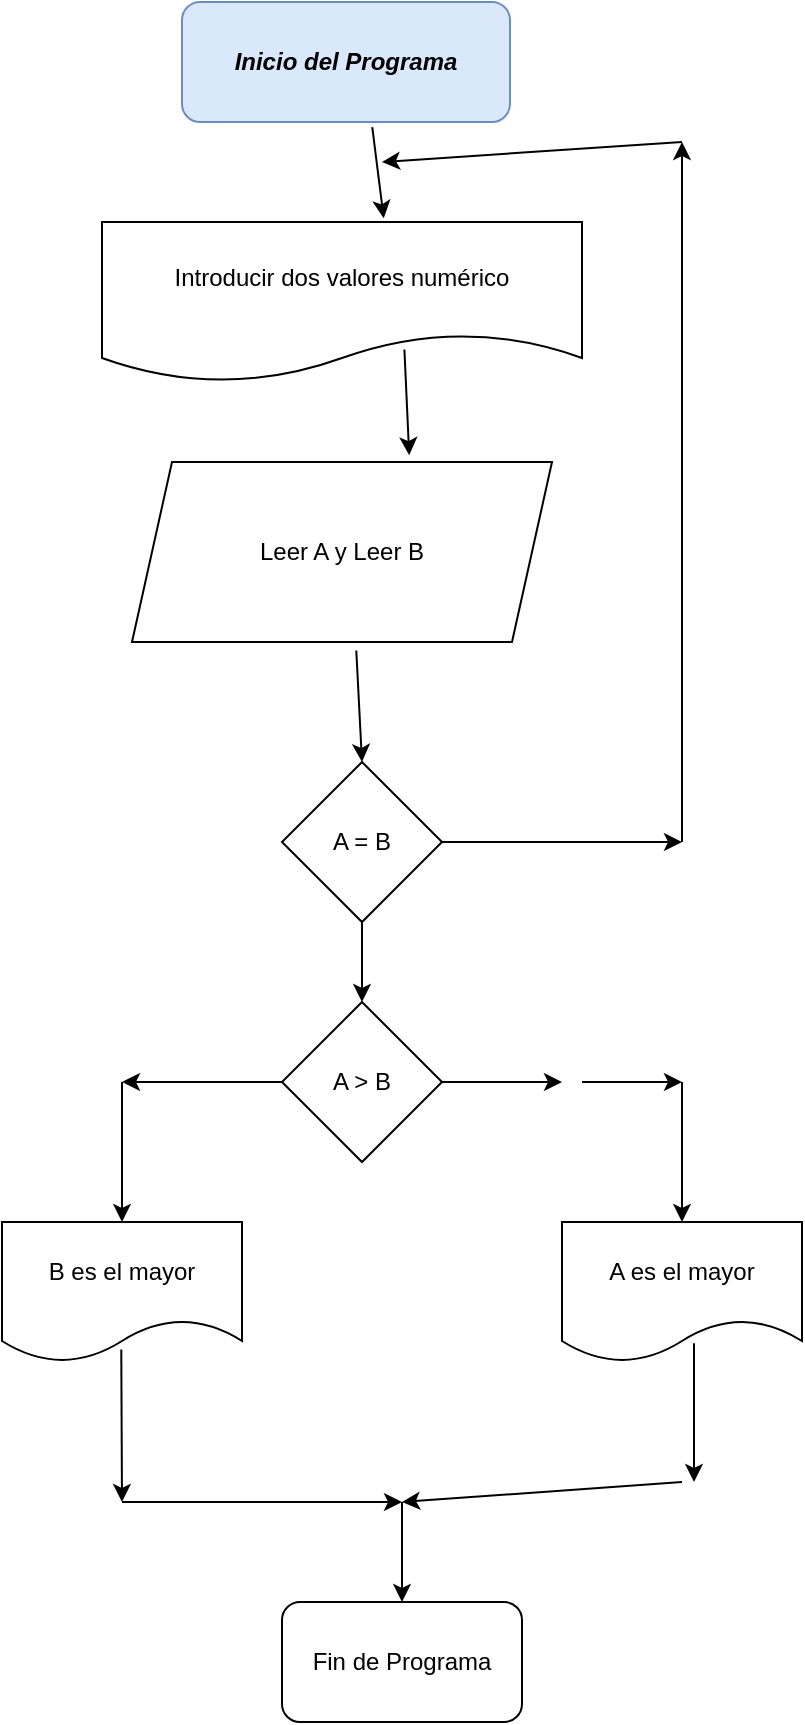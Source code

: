 <mxfile version="21.0.2" type="device"><diagram name="Página-1" id="oxfNn5QZtCuVB4mopfy9"><mxGraphModel dx="1050" dy="549" grid="1" gridSize="10" guides="1" tooltips="1" connect="1" arrows="1" fold="1" page="1" pageScale="1" pageWidth="827" pageHeight="1169" math="0" shadow="0"><root><mxCell id="0"/><mxCell id="1" parent="0"/><mxCell id="pFLwjH4Uwan4GWgJ89sl-1" value="Inicio del Programa" style="rounded=1;whiteSpace=wrap;html=1;fillColor=#dae8fc;strokeColor=#6c8ebf;fontStyle=3" vertex="1" parent="1"><mxGeometry x="310" y="20" width="164" height="60" as="geometry"/></mxCell><mxCell id="pFLwjH4Uwan4GWgJ89sl-3" value="Leer A y Leer B" style="shape=parallelogram;perimeter=parallelogramPerimeter;whiteSpace=wrap;html=1;fixedSize=1;" vertex="1" parent="1"><mxGeometry x="285" y="250" width="210" height="90" as="geometry"/></mxCell><mxCell id="pFLwjH4Uwan4GWgJ89sl-4" value="Introducir dos valores numérico" style="shape=document;whiteSpace=wrap;html=1;boundedLbl=1;" vertex="1" parent="1"><mxGeometry x="270" y="130" width="240" height="80" as="geometry"/></mxCell><mxCell id="pFLwjH4Uwan4GWgJ89sl-8" value="" style="endArrow=classic;html=1;rounded=0;exitX=0.63;exitY=0.797;exitDx=0;exitDy=0;exitPerimeter=0;entryX=0.66;entryY=-0.038;entryDx=0;entryDy=0;entryPerimeter=0;" edge="1" parent="1" source="pFLwjH4Uwan4GWgJ89sl-4" target="pFLwjH4Uwan4GWgJ89sl-3"><mxGeometry width="50" height="50" relative="1" as="geometry"><mxPoint x="450" y="280" as="sourcePoint"/><mxPoint x="500" y="230" as="targetPoint"/></mxGeometry></mxCell><mxCell id="pFLwjH4Uwan4GWgJ89sl-9" value="" style="endArrow=classic;html=1;rounded=0;exitX=0.58;exitY=1.043;exitDx=0;exitDy=0;exitPerimeter=0;entryX=0.587;entryY=-0.023;entryDx=0;entryDy=0;entryPerimeter=0;" edge="1" parent="1" source="pFLwjH4Uwan4GWgJ89sl-1" target="pFLwjH4Uwan4GWgJ89sl-4"><mxGeometry width="50" height="50" relative="1" as="geometry"><mxPoint x="450" y="280" as="sourcePoint"/><mxPoint x="500" y="230" as="targetPoint"/></mxGeometry></mxCell><mxCell id="pFLwjH4Uwan4GWgJ89sl-11" value="A = B" style="rhombus;whiteSpace=wrap;html=1;" vertex="1" parent="1"><mxGeometry x="360" y="400" width="80" height="80" as="geometry"/></mxCell><mxCell id="pFLwjH4Uwan4GWgJ89sl-12" value="" style="endArrow=classic;html=1;rounded=0;entryX=0.5;entryY=0;entryDx=0;entryDy=0;exitX=0.534;exitY=1.047;exitDx=0;exitDy=0;exitPerimeter=0;" edge="1" parent="1" source="pFLwjH4Uwan4GWgJ89sl-3" target="pFLwjH4Uwan4GWgJ89sl-11"><mxGeometry width="50" height="50" relative="1" as="geometry"><mxPoint x="450" y="280" as="sourcePoint"/><mxPoint x="500" y="230" as="targetPoint"/></mxGeometry></mxCell><mxCell id="pFLwjH4Uwan4GWgJ89sl-13" value="" style="endArrow=classic;html=1;rounded=0;exitX=1;exitY=0.5;exitDx=0;exitDy=0;" edge="1" parent="1" source="pFLwjH4Uwan4GWgJ89sl-11"><mxGeometry width="50" height="50" relative="1" as="geometry"><mxPoint x="450" y="280" as="sourcePoint"/><mxPoint x="560" y="440" as="targetPoint"/></mxGeometry></mxCell><mxCell id="pFLwjH4Uwan4GWgJ89sl-14" value="" style="endArrow=classic;html=1;rounded=0;" edge="1" parent="1"><mxGeometry width="50" height="50" relative="1" as="geometry"><mxPoint x="560" y="440" as="sourcePoint"/><mxPoint x="560" y="90" as="targetPoint"/></mxGeometry></mxCell><mxCell id="pFLwjH4Uwan4GWgJ89sl-15" value="" style="endArrow=classic;html=1;rounded=0;" edge="1" parent="1"><mxGeometry width="50" height="50" relative="1" as="geometry"><mxPoint x="560" y="90" as="sourcePoint"/><mxPoint x="410" y="100" as="targetPoint"/></mxGeometry></mxCell><mxCell id="pFLwjH4Uwan4GWgJ89sl-16" value="A &amp;gt; B" style="rhombus;whiteSpace=wrap;html=1;" vertex="1" parent="1"><mxGeometry x="360" y="520" width="80" height="80" as="geometry"/></mxCell><mxCell id="pFLwjH4Uwan4GWgJ89sl-17" value="" style="endArrow=classic;html=1;rounded=0;exitX=0.5;exitY=1;exitDx=0;exitDy=0;" edge="1" parent="1" source="pFLwjH4Uwan4GWgJ89sl-11" target="pFLwjH4Uwan4GWgJ89sl-16"><mxGeometry width="50" height="50" relative="1" as="geometry"><mxPoint x="500" y="480" as="sourcePoint"/><mxPoint x="550" y="430" as="targetPoint"/></mxGeometry></mxCell><mxCell id="pFLwjH4Uwan4GWgJ89sl-18" value="" style="endArrow=classic;html=1;rounded=0;exitX=1;exitY=0.5;exitDx=0;exitDy=0;" edge="1" parent="1" source="pFLwjH4Uwan4GWgJ89sl-16"><mxGeometry width="50" height="50" relative="1" as="geometry"><mxPoint x="500" y="480" as="sourcePoint"/><mxPoint x="500" y="560" as="targetPoint"/></mxGeometry></mxCell><mxCell id="pFLwjH4Uwan4GWgJ89sl-19" value="" style="endArrow=classic;html=1;rounded=0;" edge="1" parent="1" target="pFLwjH4Uwan4GWgJ89sl-20"><mxGeometry width="50" height="50" relative="1" as="geometry"><mxPoint x="560" y="560" as="sourcePoint"/><mxPoint x="560" y="630" as="targetPoint"/></mxGeometry></mxCell><mxCell id="pFLwjH4Uwan4GWgJ89sl-20" value="A es el mayor" style="shape=document;whiteSpace=wrap;html=1;boundedLbl=1;" vertex="1" parent="1"><mxGeometry x="500" y="630" width="120" height="70" as="geometry"/></mxCell><mxCell id="pFLwjH4Uwan4GWgJ89sl-21" value="" style="endArrow=classic;html=1;rounded=0;exitX=0;exitY=0.5;exitDx=0;exitDy=0;" edge="1" parent="1" source="pFLwjH4Uwan4GWgJ89sl-16"><mxGeometry width="50" height="50" relative="1" as="geometry"><mxPoint x="500" y="580" as="sourcePoint"/><mxPoint x="280" y="560" as="targetPoint"/></mxGeometry></mxCell><mxCell id="pFLwjH4Uwan4GWgJ89sl-22" value="" style="endArrow=classic;html=1;rounded=0;" edge="1" parent="1" target="pFLwjH4Uwan4GWgJ89sl-23"><mxGeometry width="50" height="50" relative="1" as="geometry"><mxPoint x="280" y="560" as="sourcePoint"/><mxPoint x="280" y="640" as="targetPoint"/></mxGeometry></mxCell><mxCell id="pFLwjH4Uwan4GWgJ89sl-23" value="B es el mayor" style="shape=document;whiteSpace=wrap;html=1;boundedLbl=1;" vertex="1" parent="1"><mxGeometry x="220" y="630" width="120" height="70" as="geometry"/></mxCell><mxCell id="pFLwjH4Uwan4GWgJ89sl-24" value="" style="endArrow=classic;html=1;rounded=0;exitX=0.497;exitY=0.911;exitDx=0;exitDy=0;exitPerimeter=0;" edge="1" parent="1" source="pFLwjH4Uwan4GWgJ89sl-23"><mxGeometry width="50" height="50" relative="1" as="geometry"><mxPoint x="500" y="580" as="sourcePoint"/><mxPoint x="280" y="770" as="targetPoint"/></mxGeometry></mxCell><mxCell id="pFLwjH4Uwan4GWgJ89sl-25" value="" style="endArrow=classic;html=1;rounded=0;exitX=0.55;exitY=0.866;exitDx=0;exitDy=0;exitPerimeter=0;" edge="1" parent="1" source="pFLwjH4Uwan4GWgJ89sl-20"><mxGeometry width="50" height="50" relative="1" as="geometry"><mxPoint x="500" y="580" as="sourcePoint"/><mxPoint x="566" y="760" as="targetPoint"/></mxGeometry></mxCell><mxCell id="pFLwjH4Uwan4GWgJ89sl-26" value="" style="endArrow=classic;html=1;rounded=0;" edge="1" parent="1"><mxGeometry width="50" height="50" relative="1" as="geometry"><mxPoint x="280" y="770" as="sourcePoint"/><mxPoint x="420" y="770" as="targetPoint"/></mxGeometry></mxCell><mxCell id="pFLwjH4Uwan4GWgJ89sl-27" value="" style="endArrow=classic;html=1;rounded=0;" edge="1" parent="1"><mxGeometry width="50" height="50" relative="1" as="geometry"><mxPoint x="560" y="760" as="sourcePoint"/><mxPoint x="420" y="770" as="targetPoint"/></mxGeometry></mxCell><mxCell id="pFLwjH4Uwan4GWgJ89sl-28" value="" style="endArrow=classic;html=1;rounded=0;" edge="1" parent="1" target="pFLwjH4Uwan4GWgJ89sl-29"><mxGeometry width="50" height="50" relative="1" as="geometry"><mxPoint x="420" y="770" as="sourcePoint"/><mxPoint x="420" y="820" as="targetPoint"/></mxGeometry></mxCell><mxCell id="pFLwjH4Uwan4GWgJ89sl-29" value="Fin de Programa" style="rounded=1;whiteSpace=wrap;html=1;" vertex="1" parent="1"><mxGeometry x="360" y="820" width="120" height="60" as="geometry"/></mxCell><mxCell id="pFLwjH4Uwan4GWgJ89sl-30" value="" style="endArrow=classic;html=1;rounded=0;" edge="1" parent="1"><mxGeometry width="50" height="50" relative="1" as="geometry"><mxPoint x="510" y="560" as="sourcePoint"/><mxPoint x="560" y="560" as="targetPoint"/></mxGeometry></mxCell></root></mxGraphModel></diagram></mxfile>